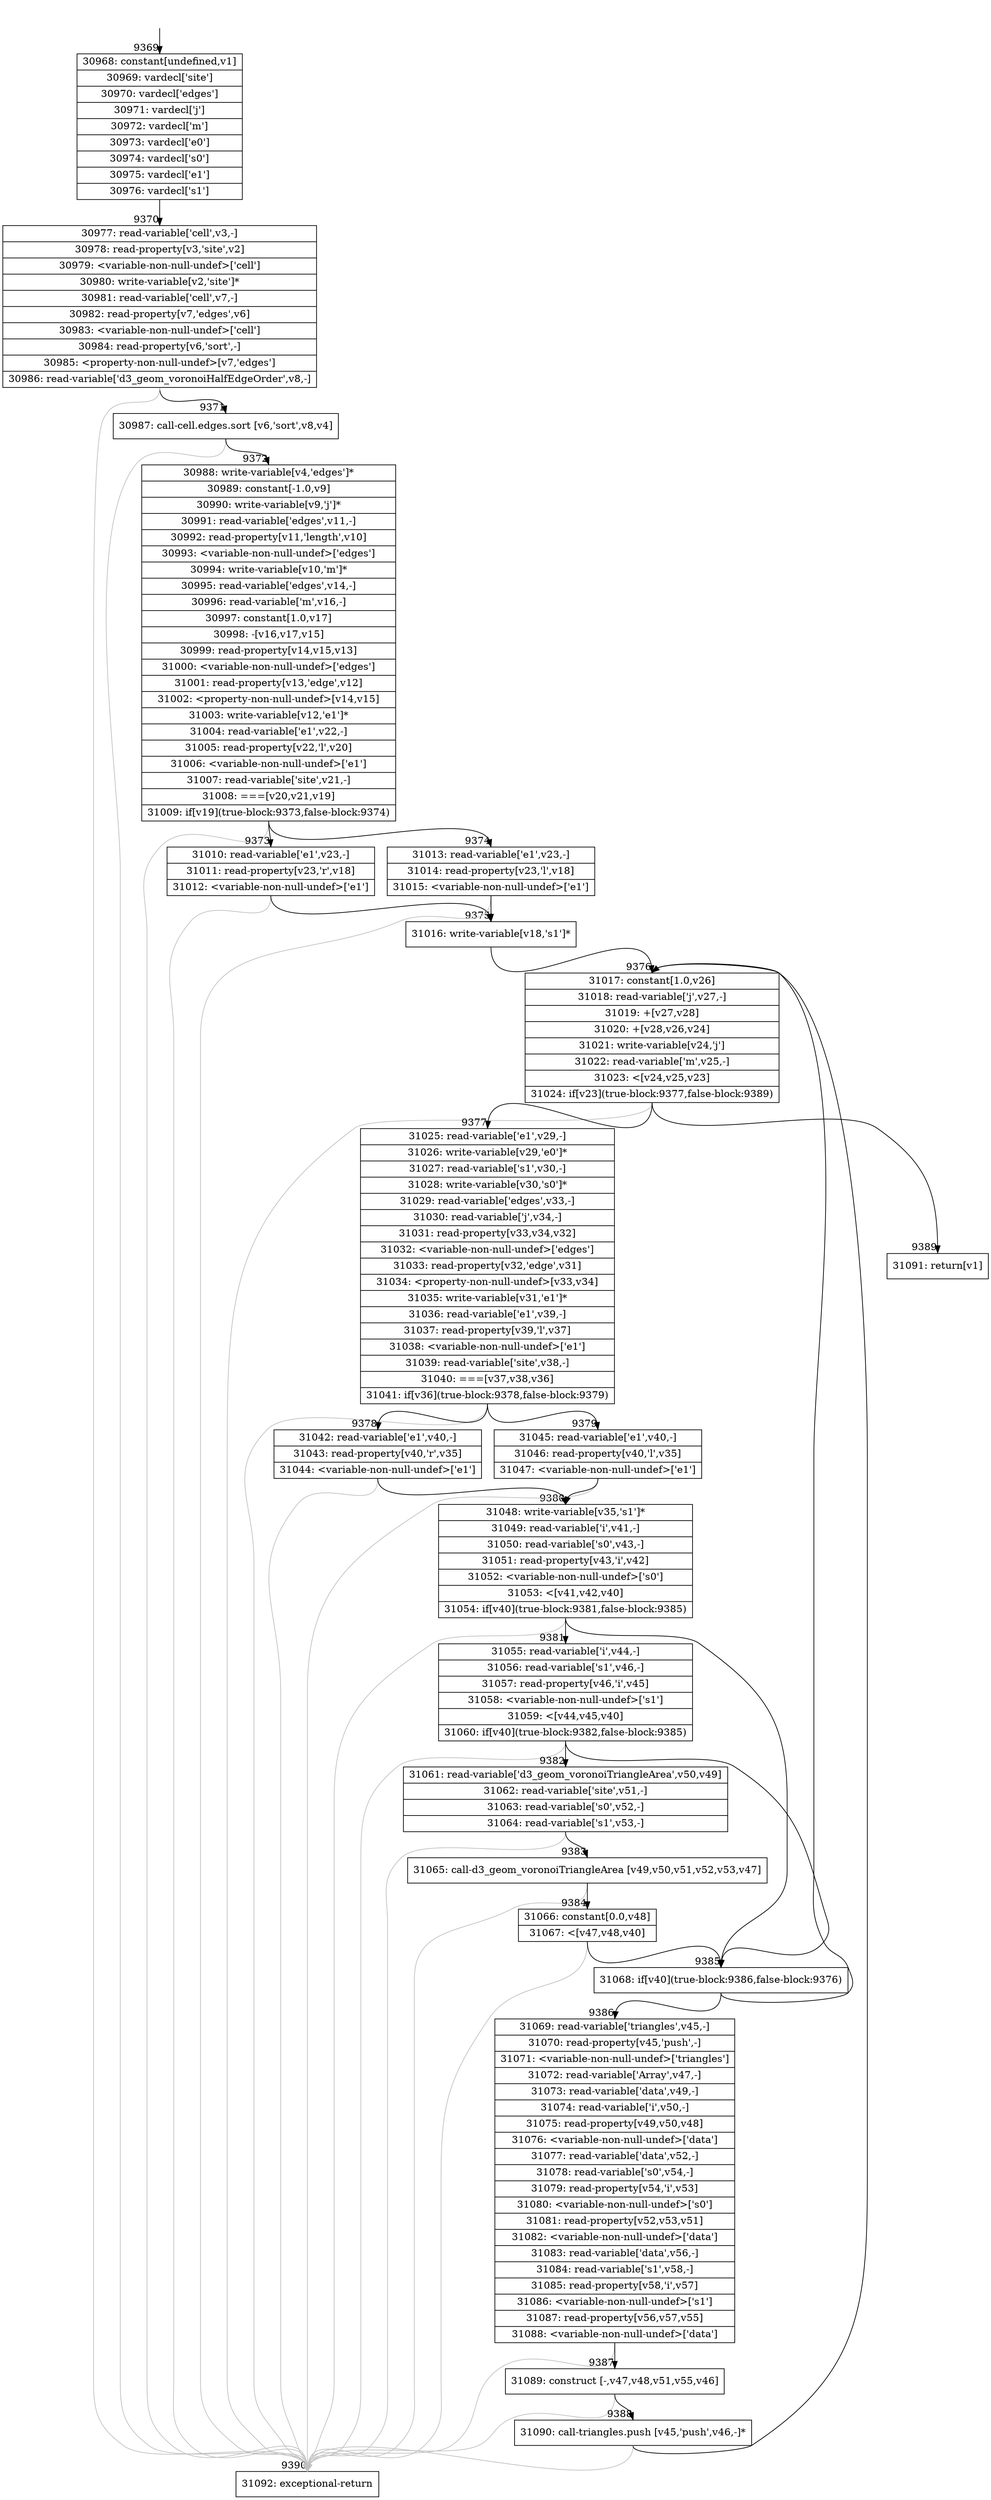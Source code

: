 digraph {
rankdir="TD"
BB_entry863[shape=none,label=""];
BB_entry863 -> BB9369 [tailport=s, headport=n, headlabel="    9369"]
BB9369 [shape=record label="{30968: constant[undefined,v1]|30969: vardecl['site']|30970: vardecl['edges']|30971: vardecl['j']|30972: vardecl['m']|30973: vardecl['e0']|30974: vardecl['s0']|30975: vardecl['e1']|30976: vardecl['s1']}" ] 
BB9369 -> BB9370 [tailport=s, headport=n, headlabel="      9370"]
BB9370 [shape=record label="{30977: read-variable['cell',v3,-]|30978: read-property[v3,'site',v2]|30979: \<variable-non-null-undef\>['cell']|30980: write-variable[v2,'site']*|30981: read-variable['cell',v7,-]|30982: read-property[v7,'edges',v6]|30983: \<variable-non-null-undef\>['cell']|30984: read-property[v6,'sort',-]|30985: \<property-non-null-undef\>[v7,'edges']|30986: read-variable['d3_geom_voronoiHalfEdgeOrder',v8,-]}" ] 
BB9370 -> BB9371 [tailport=s, headport=n, headlabel="      9371"]
BB9370 -> BB9390 [tailport=s, headport=n, color=gray, headlabel="      9390"]
BB9371 [shape=record label="{30987: call-cell.edges.sort [v6,'sort',v8,v4]}" ] 
BB9371 -> BB9372 [tailport=s, headport=n, headlabel="      9372"]
BB9371 -> BB9390 [tailport=s, headport=n, color=gray]
BB9372 [shape=record label="{30988: write-variable[v4,'edges']*|30989: constant[-1.0,v9]|30990: write-variable[v9,'j']*|30991: read-variable['edges',v11,-]|30992: read-property[v11,'length',v10]|30993: \<variable-non-null-undef\>['edges']|30994: write-variable[v10,'m']*|30995: read-variable['edges',v14,-]|30996: read-variable['m',v16,-]|30997: constant[1.0,v17]|30998: -[v16,v17,v15]|30999: read-property[v14,v15,v13]|31000: \<variable-non-null-undef\>['edges']|31001: read-property[v13,'edge',v12]|31002: \<property-non-null-undef\>[v14,v15]|31003: write-variable[v12,'e1']*|31004: read-variable['e1',v22,-]|31005: read-property[v22,'l',v20]|31006: \<variable-non-null-undef\>['e1']|31007: read-variable['site',v21,-]|31008: ===[v20,v21,v19]|31009: if[v19](true-block:9373,false-block:9374)}" ] 
BB9372 -> BB9373 [tailport=s, headport=n, headlabel="      9373"]
BB9372 -> BB9374 [tailport=s, headport=n, headlabel="      9374"]
BB9372 -> BB9390 [tailport=s, headport=n, color=gray]
BB9373 [shape=record label="{31010: read-variable['e1',v23,-]|31011: read-property[v23,'r',v18]|31012: \<variable-non-null-undef\>['e1']}" ] 
BB9373 -> BB9375 [tailport=s, headport=n, headlabel="      9375"]
BB9373 -> BB9390 [tailport=s, headport=n, color=gray]
BB9374 [shape=record label="{31013: read-variable['e1',v23,-]|31014: read-property[v23,'l',v18]|31015: \<variable-non-null-undef\>['e1']}" ] 
BB9374 -> BB9375 [tailport=s, headport=n]
BB9374 -> BB9390 [tailport=s, headport=n, color=gray]
BB9375 [shape=record label="{31016: write-variable[v18,'s1']*}" ] 
BB9375 -> BB9376 [tailport=s, headport=n, headlabel="      9376"]
BB9376 [shape=record label="{31017: constant[1.0,v26]|31018: read-variable['j',v27,-]|31019: +[v27,v28]|31020: +[v28,v26,v24]|31021: write-variable[v24,'j']|31022: read-variable['m',v25,-]|31023: \<[v24,v25,v23]|31024: if[v23](true-block:9377,false-block:9389)}" ] 
BB9376 -> BB9377 [tailport=s, headport=n, headlabel="      9377"]
BB9376 -> BB9389 [tailport=s, headport=n, headlabel="      9389"]
BB9376 -> BB9390 [tailport=s, headport=n, color=gray]
BB9377 [shape=record label="{31025: read-variable['e1',v29,-]|31026: write-variable[v29,'e0']*|31027: read-variable['s1',v30,-]|31028: write-variable[v30,'s0']*|31029: read-variable['edges',v33,-]|31030: read-variable['j',v34,-]|31031: read-property[v33,v34,v32]|31032: \<variable-non-null-undef\>['edges']|31033: read-property[v32,'edge',v31]|31034: \<property-non-null-undef\>[v33,v34]|31035: write-variable[v31,'e1']*|31036: read-variable['e1',v39,-]|31037: read-property[v39,'l',v37]|31038: \<variable-non-null-undef\>['e1']|31039: read-variable['site',v38,-]|31040: ===[v37,v38,v36]|31041: if[v36](true-block:9378,false-block:9379)}" ] 
BB9377 -> BB9378 [tailport=s, headport=n, headlabel="      9378"]
BB9377 -> BB9379 [tailport=s, headport=n, headlabel="      9379"]
BB9377 -> BB9390 [tailport=s, headport=n, color=gray]
BB9378 [shape=record label="{31042: read-variable['e1',v40,-]|31043: read-property[v40,'r',v35]|31044: \<variable-non-null-undef\>['e1']}" ] 
BB9378 -> BB9380 [tailport=s, headport=n, headlabel="      9380"]
BB9378 -> BB9390 [tailport=s, headport=n, color=gray]
BB9379 [shape=record label="{31045: read-variable['e1',v40,-]|31046: read-property[v40,'l',v35]|31047: \<variable-non-null-undef\>['e1']}" ] 
BB9379 -> BB9380 [tailport=s, headport=n]
BB9379 -> BB9390 [tailport=s, headport=n, color=gray]
BB9380 [shape=record label="{31048: write-variable[v35,'s1']*|31049: read-variable['i',v41,-]|31050: read-variable['s0',v43,-]|31051: read-property[v43,'i',v42]|31052: \<variable-non-null-undef\>['s0']|31053: \<[v41,v42,v40]|31054: if[v40](true-block:9381,false-block:9385)}" ] 
BB9380 -> BB9385 [tailport=s, headport=n, headlabel="      9385"]
BB9380 -> BB9381 [tailport=s, headport=n, headlabel="      9381"]
BB9380 -> BB9390 [tailport=s, headport=n, color=gray]
BB9381 [shape=record label="{31055: read-variable['i',v44,-]|31056: read-variable['s1',v46,-]|31057: read-property[v46,'i',v45]|31058: \<variable-non-null-undef\>['s1']|31059: \<[v44,v45,v40]|31060: if[v40](true-block:9382,false-block:9385)}" ] 
BB9381 -> BB9385 [tailport=s, headport=n]
BB9381 -> BB9382 [tailport=s, headport=n, headlabel="      9382"]
BB9381 -> BB9390 [tailport=s, headport=n, color=gray]
BB9382 [shape=record label="{31061: read-variable['d3_geom_voronoiTriangleArea',v50,v49]|31062: read-variable['site',v51,-]|31063: read-variable['s0',v52,-]|31064: read-variable['s1',v53,-]}" ] 
BB9382 -> BB9383 [tailport=s, headport=n, headlabel="      9383"]
BB9382 -> BB9390 [tailport=s, headport=n, color=gray]
BB9383 [shape=record label="{31065: call-d3_geom_voronoiTriangleArea [v49,v50,v51,v52,v53,v47]}" ] 
BB9383 -> BB9384 [tailport=s, headport=n, headlabel="      9384"]
BB9383 -> BB9390 [tailport=s, headport=n, color=gray]
BB9384 [shape=record label="{31066: constant[0.0,v48]|31067: \<[v47,v48,v40]}" ] 
BB9384 -> BB9385 [tailport=s, headport=n]
BB9384 -> BB9390 [tailport=s, headport=n, color=gray]
BB9385 [shape=record label="{31068: if[v40](true-block:9386,false-block:9376)}" ] 
BB9385 -> BB9386 [tailport=s, headport=n, headlabel="      9386"]
BB9385 -> BB9376 [tailport=s, headport=n]
BB9386 [shape=record label="{31069: read-variable['triangles',v45,-]|31070: read-property[v45,'push',-]|31071: \<variable-non-null-undef\>['triangles']|31072: read-variable['Array',v47,-]|31073: read-variable['data',v49,-]|31074: read-variable['i',v50,-]|31075: read-property[v49,v50,v48]|31076: \<variable-non-null-undef\>['data']|31077: read-variable['data',v52,-]|31078: read-variable['s0',v54,-]|31079: read-property[v54,'i',v53]|31080: \<variable-non-null-undef\>['s0']|31081: read-property[v52,v53,v51]|31082: \<variable-non-null-undef\>['data']|31083: read-variable['data',v56,-]|31084: read-variable['s1',v58,-]|31085: read-property[v58,'i',v57]|31086: \<variable-non-null-undef\>['s1']|31087: read-property[v56,v57,v55]|31088: \<variable-non-null-undef\>['data']}" ] 
BB9386 -> BB9387 [tailport=s, headport=n, headlabel="      9387"]
BB9386 -> BB9390 [tailport=s, headport=n, color=gray]
BB9387 [shape=record label="{31089: construct [-,v47,v48,v51,v55,v46]}" ] 
BB9387 -> BB9388 [tailport=s, headport=n, headlabel="      9388"]
BB9387 -> BB9390 [tailport=s, headport=n, color=gray]
BB9388 [shape=record label="{31090: call-triangles.push [v45,'push',v46,-]*}" ] 
BB9388 -> BB9376 [tailport=s, headport=n]
BB9388 -> BB9390 [tailport=s, headport=n, color=gray]
BB9389 [shape=record label="{31091: return[v1]}" ] 
BB9390 [shape=record label="{31092: exceptional-return}" ] 
//#$~ 5513
}
